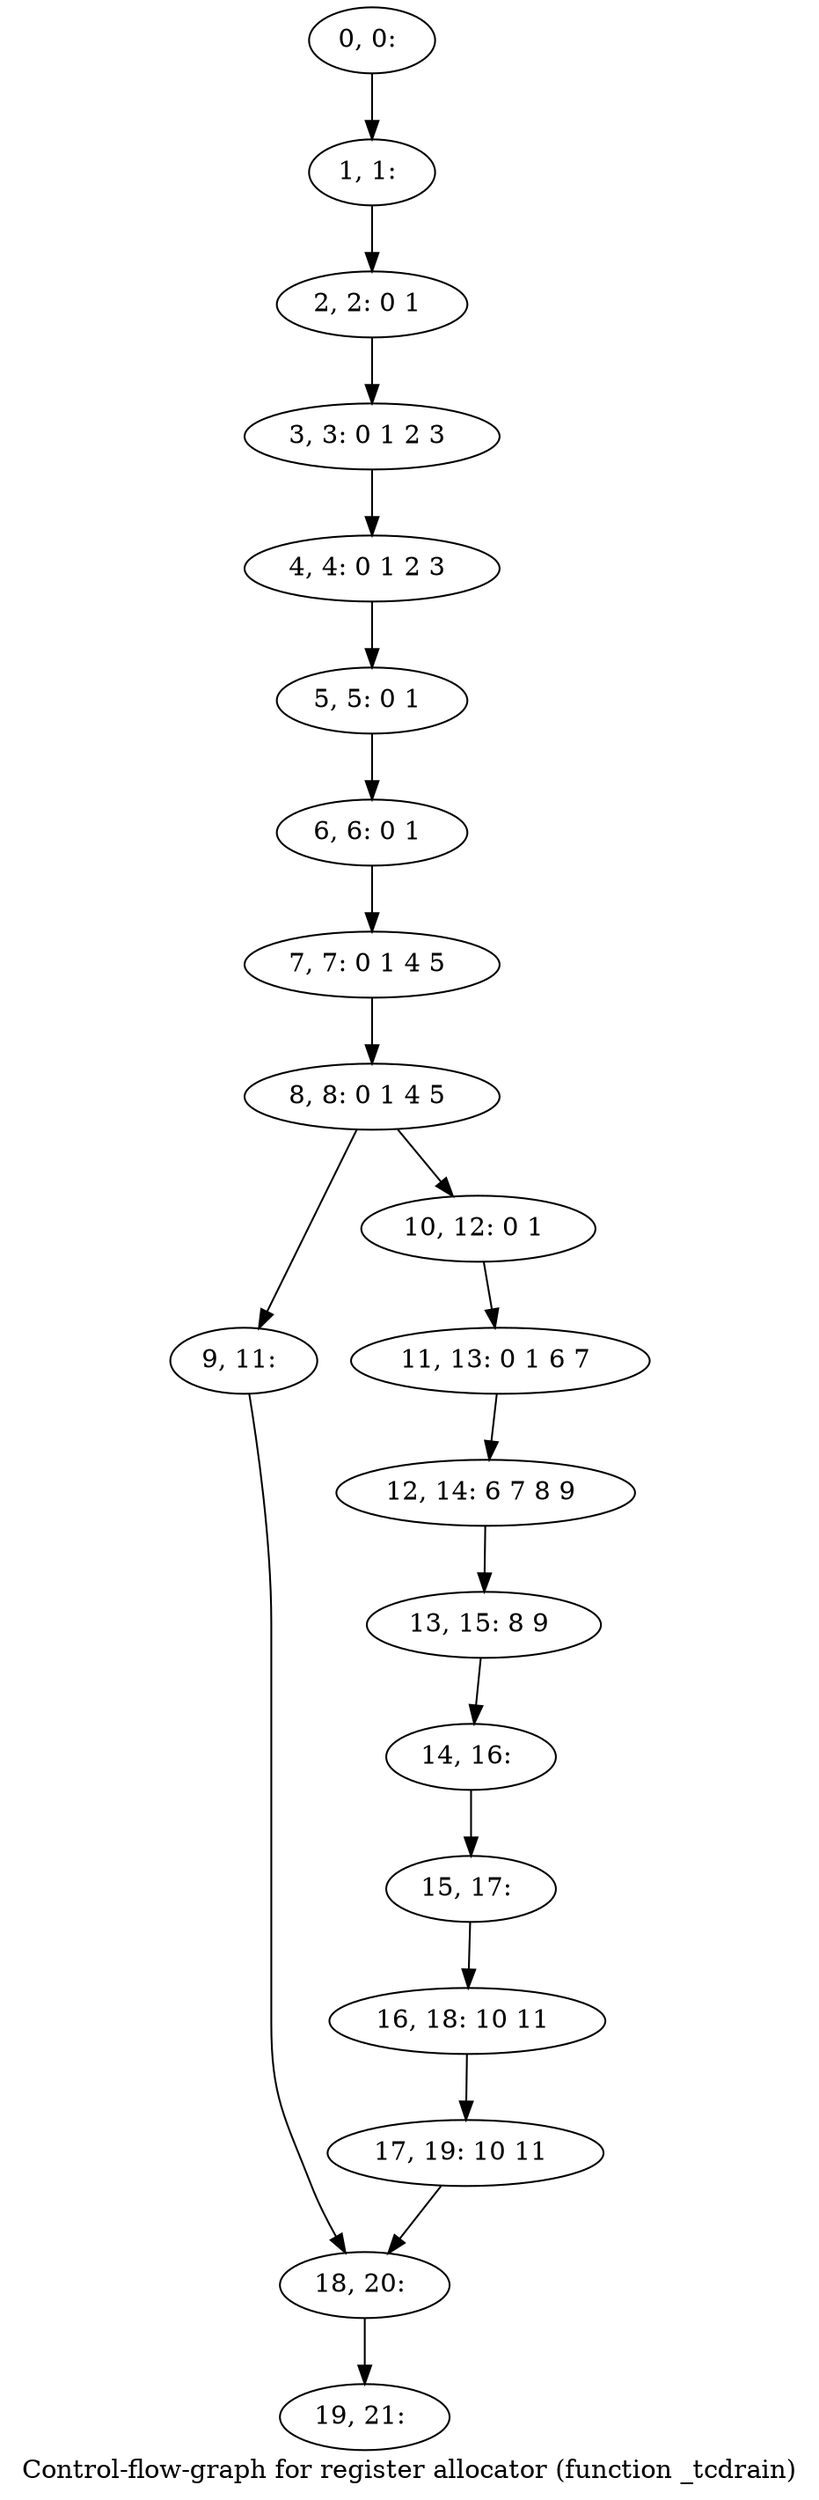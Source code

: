 digraph G {
graph [label="Control-flow-graph for register allocator (function _tcdrain)"]
0[label="0, 0: "];
1[label="1, 1: "];
2[label="2, 2: 0 1 "];
3[label="3, 3: 0 1 2 3 "];
4[label="4, 4: 0 1 2 3 "];
5[label="5, 5: 0 1 "];
6[label="6, 6: 0 1 "];
7[label="7, 7: 0 1 4 5 "];
8[label="8, 8: 0 1 4 5 "];
9[label="9, 11: "];
10[label="10, 12: 0 1 "];
11[label="11, 13: 0 1 6 7 "];
12[label="12, 14: 6 7 8 9 "];
13[label="13, 15: 8 9 "];
14[label="14, 16: "];
15[label="15, 17: "];
16[label="16, 18: 10 11 "];
17[label="17, 19: 10 11 "];
18[label="18, 20: "];
19[label="19, 21: "];
0->1 ;
1->2 ;
2->3 ;
3->4 ;
4->5 ;
5->6 ;
6->7 ;
7->8 ;
8->9 ;
8->10 ;
9->18 ;
10->11 ;
11->12 ;
12->13 ;
13->14 ;
14->15 ;
15->16 ;
16->17 ;
17->18 ;
18->19 ;
}
